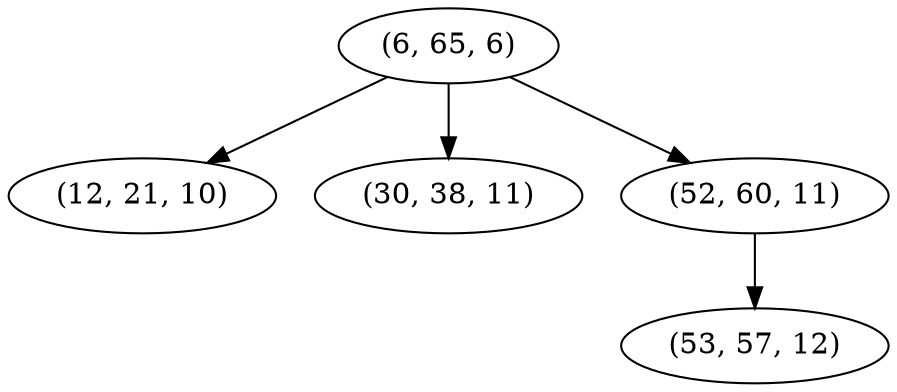 digraph tree {
    "(6, 65, 6)";
    "(12, 21, 10)";
    "(30, 38, 11)";
    "(52, 60, 11)";
    "(53, 57, 12)";
    "(6, 65, 6)" -> "(12, 21, 10)";
    "(6, 65, 6)" -> "(30, 38, 11)";
    "(6, 65, 6)" -> "(52, 60, 11)";
    "(52, 60, 11)" -> "(53, 57, 12)";
}
